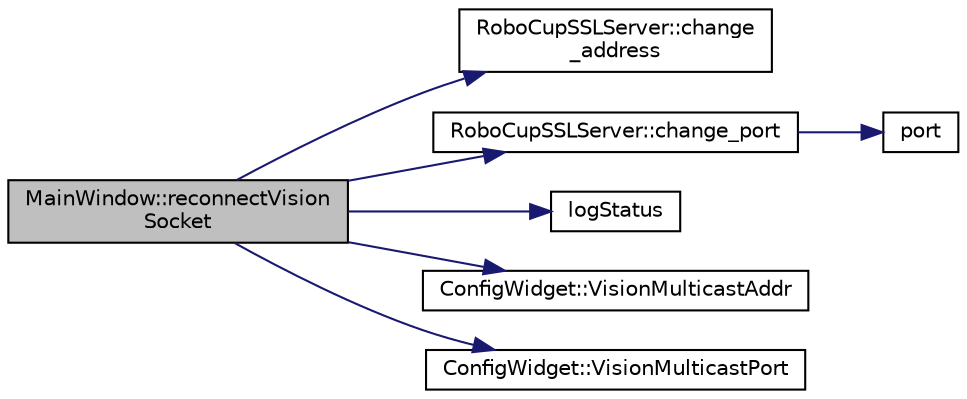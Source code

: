 digraph "MainWindow::reconnectVisionSocket"
{
 // INTERACTIVE_SVG=YES
  edge [fontname="Helvetica",fontsize="10",labelfontname="Helvetica",labelfontsize="10"];
  node [fontname="Helvetica",fontsize="10",shape=record];
  rankdir="LR";
  Node1 [label="MainWindow::reconnectVision\lSocket",height=0.2,width=0.4,color="black", fillcolor="grey75", style="filled", fontcolor="black"];
  Node1 -> Node2 [color="midnightblue",fontsize="10",style="solid",fontname="Helvetica"];
  Node2 [label="RoboCupSSLServer::change\l_address",height=0.2,width=0.4,color="black", fillcolor="white", style="filled",URL="$d7/db4/class_robo_cup_s_s_l_server.html#a5f21b94437fb431b76cb8fac7fd9c5ce"];
  Node1 -> Node3 [color="midnightblue",fontsize="10",style="solid",fontname="Helvetica"];
  Node3 [label="RoboCupSSLServer::change_port",height=0.2,width=0.4,color="black", fillcolor="white", style="filled",URL="$d7/db4/class_robo_cup_s_s_l_server.html#a6352c8d8b993718bb3637bd6d6630e54"];
  Node3 -> Node4 [color="midnightblue",fontsize="10",style="solid",fontname="Helvetica"];
  Node4 [label="port",height=0.2,width=0.4,color="black", fillcolor="white", style="filled",URL="$d7/dc1/bot__data_8cpp.html#a6aef63a95b7e102edeaeec90790523bd"];
  Node1 -> Node5 [color="midnightblue",fontsize="10",style="solid",fontname="Helvetica"];
  Node5 [label="logStatus",height=0.2,width=0.4,color="black", fillcolor="white", style="filled",URL="$d1/d8c/logger_8h.html#a99568d93d99c357f22a3f8b10dd836bb"];
  Node1 -> Node6 [color="midnightblue",fontsize="10",style="solid",fontname="Helvetica"];
  Node6 [label="ConfigWidget::VisionMulticastAddr",height=0.2,width=0.4,color="black", fillcolor="white", style="filled",URL="$d6/d55/class_config_widget.html#aaf0605b0497f6e53ba31f581588d6554"];
  Node1 -> Node7 [color="midnightblue",fontsize="10",style="solid",fontname="Helvetica"];
  Node7 [label="ConfigWidget::VisionMulticastPort",height=0.2,width=0.4,color="black", fillcolor="white", style="filled",URL="$d6/d55/class_config_widget.html#ab648191abcd0e08f04a4e301c66d3363"];
}
